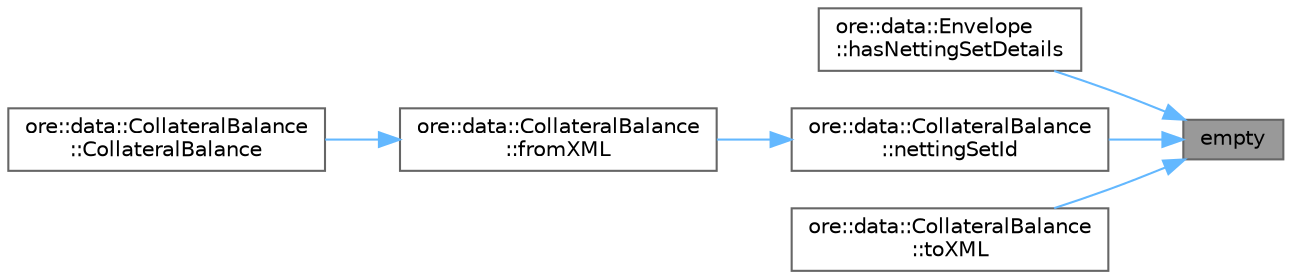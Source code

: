 digraph "empty"
{
 // INTERACTIVE_SVG=YES
 // LATEX_PDF_SIZE
  bgcolor="transparent";
  edge [fontname=Helvetica,fontsize=10,labelfontname=Helvetica,labelfontsize=10];
  node [fontname=Helvetica,fontsize=10,shape=box,height=0.2,width=0.4];
  rankdir="RL";
  Node1 [label="empty",height=0.2,width=0.4,color="gray40", fillcolor="grey60", style="filled", fontcolor="black",tooltip="Check if the netting set details have been populated."];
  Node1 -> Node2 [dir="back",color="steelblue1",style="solid"];
  Node2 [label="ore::data::Envelope\l::hasNettingSetDetails",height=0.2,width=0.4,color="grey40", fillcolor="white", style="filled",URL="$classore_1_1data_1_1_envelope.html#a8803bd888ceab3a13a79dc1edc875b64",tooltip="Check if the netting set details have been populated."];
  Node1 -> Node3 [dir="back",color="steelblue1",style="solid"];
  Node3 [label="ore::data::CollateralBalance\l::nettingSetId",height=0.2,width=0.4,color="grey40", fillcolor="white", style="filled",URL="$classore_1_1data_1_1_collateral_balance.html#a33f3cc4add99ab5f2c812f4ada678b8a",tooltip=" "];
  Node3 -> Node4 [dir="back",color="steelblue1",style="solid"];
  Node4 [label="ore::data::CollateralBalance\l::fromXML",height=0.2,width=0.4,color="grey40", fillcolor="white", style="filled",URL="$classore_1_1data_1_1_collateral_balance.html#a510baf06568510646decfeaf1753e526",tooltip=" "];
  Node4 -> Node5 [dir="back",color="steelblue1",style="solid"];
  Node5 [label="ore::data::CollateralBalance\l::CollateralBalance",height=0.2,width=0.4,color="grey40", fillcolor="white", style="filled",URL="$classore_1_1data_1_1_collateral_balance.html#a2c47fd4e5eb93d32045a6f5ef4b15dd9",tooltip=" "];
  Node1 -> Node6 [dir="back",color="steelblue1",style="solid"];
  Node6 [label="ore::data::CollateralBalance\l::toXML",height=0.2,width=0.4,color="grey40", fillcolor="white", style="filled",URL="$classore_1_1data_1_1_collateral_balance.html#a98c77e5a9e18de0cd031a56f97459774",tooltip=" "];
}

